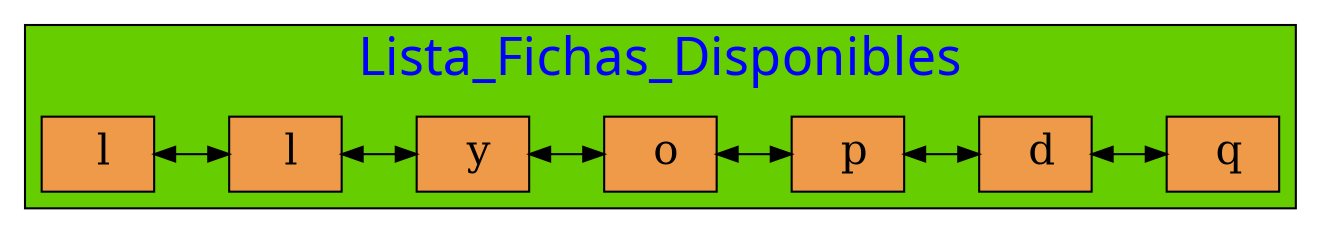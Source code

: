 digraph Lista_Doble{

graph[ranksep= "0.5",nodesep= "0.5"];
node[fontcolor=black shape=box style=filled fillcolor=tan2 fontsize=20];

subgraph cluster_1 {

fontname=algerian
fontsize=25;
label="Lista_Fichas_Disponibles";
fontcolor=blue
style=filled
fillcolor=chartreuse3
labelloc=t;{rank=same;
25770489184[label=" l"];
25770489232[label=" l"];
25770478672[label=" y"];
25770498128[label=" o"];
25770498176[label=" p"];
25770498224[label=" d"];
25770498272[label=" q"];
};

25770489184->
25770489232->
25770478672->
25770498128->
25770498176->
25770498224->
25770498272
[dir=both  color=black];

 }

}

